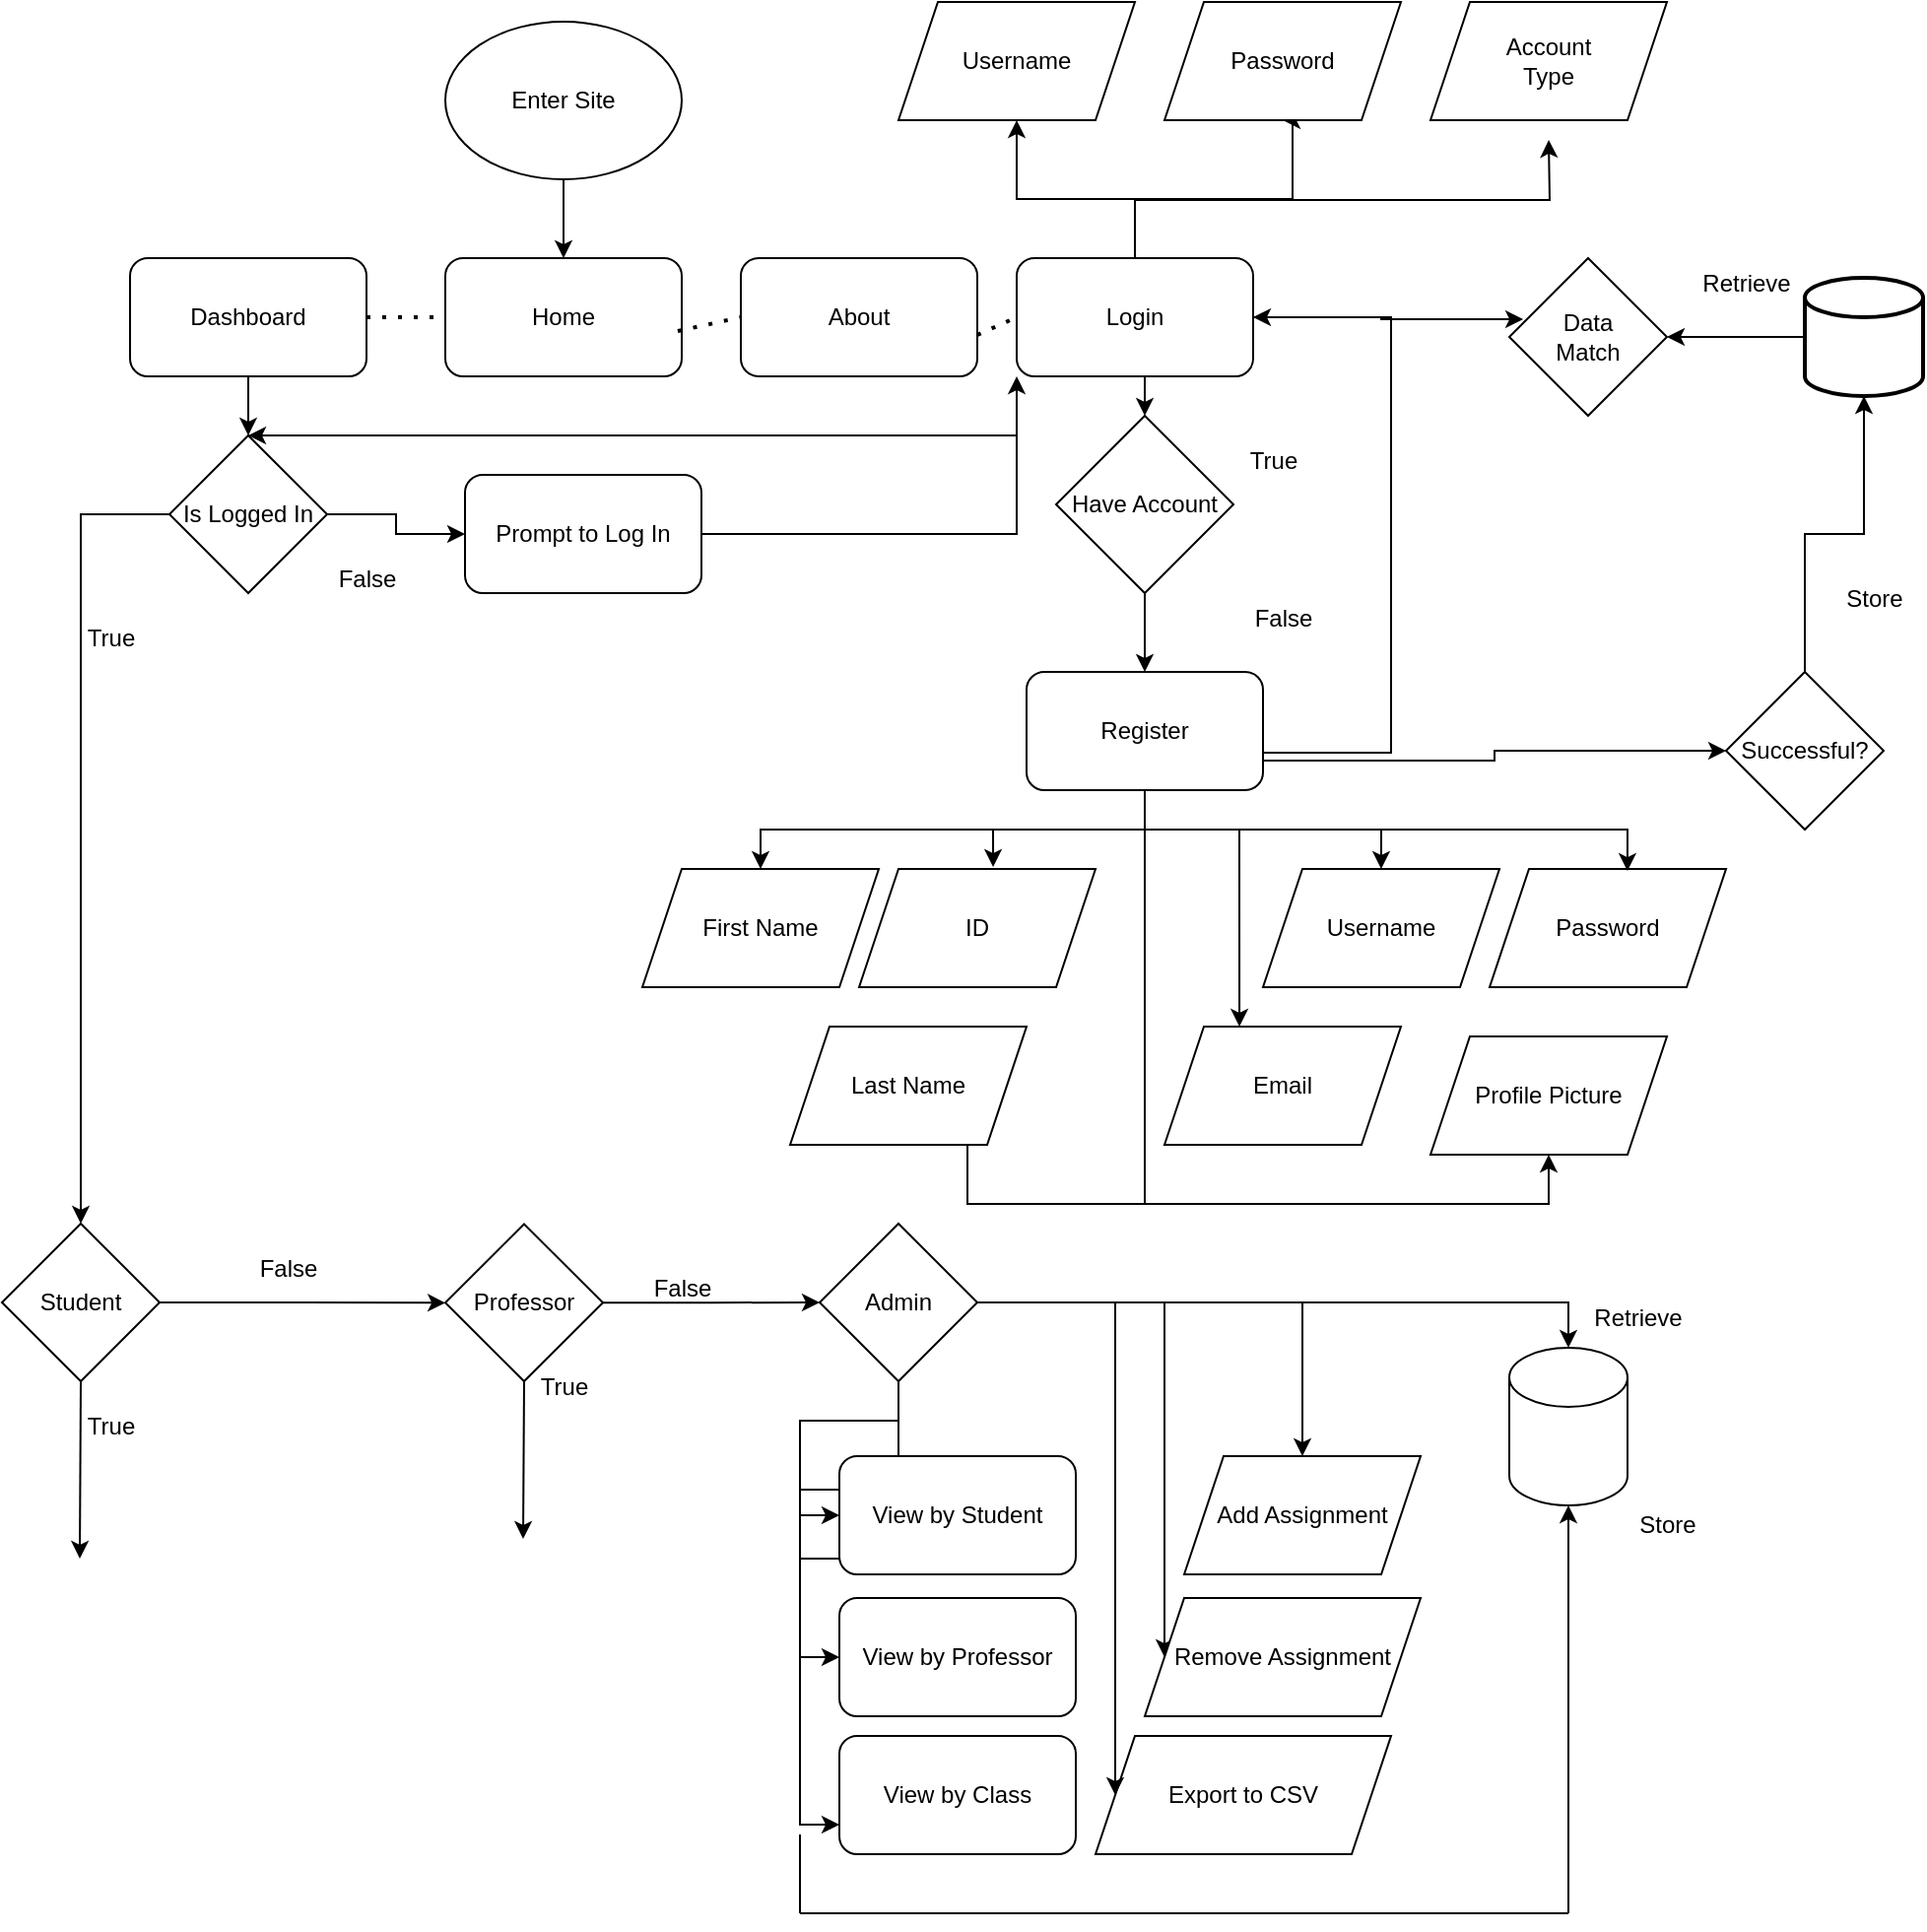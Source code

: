<mxfile version="24.2.0" type="github">
  <diagram id="C5RBs43oDa-KdzZeNtuy" name="Page-1">
    <mxGraphModel dx="1313" dy="721" grid="1" gridSize="10" guides="1" tooltips="1" connect="1" arrows="1" fold="1" page="1" pageScale="1" pageWidth="827" pageHeight="1169" math="0" shadow="0">
      <root>
        <mxCell id="WIyWlLk6GJQsqaUBKTNV-0" />
        <mxCell id="WIyWlLk6GJQsqaUBKTNV-1" parent="WIyWlLk6GJQsqaUBKTNV-0" />
        <mxCell id="vcfaOclVS4mGj2MfW7bT-15" style="edgeStyle=orthogonalEdgeStyle;rounded=0;orthogonalLoop=1;jettySize=auto;html=1;exitX=0.5;exitY=1;exitDx=0;exitDy=0;" edge="1" parent="WIyWlLk6GJQsqaUBKTNV-1" source="vcfaOclVS4mGj2MfW7bT-0" target="vcfaOclVS4mGj2MfW7bT-1">
          <mxGeometry relative="1" as="geometry" />
        </mxCell>
        <mxCell id="vcfaOclVS4mGj2MfW7bT-0" value="&lt;div&gt;Enter Site&lt;/div&gt;" style="ellipse;whiteSpace=wrap;html=1;" vertex="1" parent="WIyWlLk6GJQsqaUBKTNV-1">
          <mxGeometry x="250" y="70" width="120" height="80" as="geometry" />
        </mxCell>
        <mxCell id="vcfaOclVS4mGj2MfW7bT-1" value="&lt;div&gt;Home&lt;/div&gt;" style="rounded=1;whiteSpace=wrap;html=1;" vertex="1" parent="WIyWlLk6GJQsqaUBKTNV-1">
          <mxGeometry x="250" y="190" width="120" height="60" as="geometry" />
        </mxCell>
        <mxCell id="vcfaOclVS4mGj2MfW7bT-2" value="About" style="rounded=1;whiteSpace=wrap;html=1;" vertex="1" parent="WIyWlLk6GJQsqaUBKTNV-1">
          <mxGeometry x="400" y="190" width="120" height="60" as="geometry" />
        </mxCell>
        <mxCell id="vcfaOclVS4mGj2MfW7bT-7" style="edgeStyle=orthogonalEdgeStyle;rounded=0;orthogonalLoop=1;jettySize=auto;html=1;exitX=0.5;exitY=1;exitDx=0;exitDy=0;entryX=0.5;entryY=0;entryDx=0;entryDy=0;" edge="1" parent="WIyWlLk6GJQsqaUBKTNV-1" source="vcfaOclVS4mGj2MfW7bT-3" target="vcfaOclVS4mGj2MfW7bT-5">
          <mxGeometry relative="1" as="geometry" />
        </mxCell>
        <mxCell id="vcfaOclVS4mGj2MfW7bT-22" style="edgeStyle=orthogonalEdgeStyle;rounded=0;orthogonalLoop=1;jettySize=auto;html=1;exitX=0.5;exitY=0;exitDx=0;exitDy=0;" edge="1" parent="WIyWlLk6GJQsqaUBKTNV-1" source="vcfaOclVS4mGj2MfW7bT-3" target="vcfaOclVS4mGj2MfW7bT-20">
          <mxGeometry relative="1" as="geometry">
            <Array as="points">
              <mxPoint x="600" y="160" />
              <mxPoint x="540" y="160" />
            </Array>
          </mxGeometry>
        </mxCell>
        <mxCell id="vcfaOclVS4mGj2MfW7bT-23" style="edgeStyle=orthogonalEdgeStyle;rounded=0;orthogonalLoop=1;jettySize=auto;html=1;entryX=0.5;entryY=1;entryDx=0;entryDy=0;" edge="1" parent="WIyWlLk6GJQsqaUBKTNV-1" source="vcfaOclVS4mGj2MfW7bT-3" target="vcfaOclVS4mGj2MfW7bT-21">
          <mxGeometry relative="1" as="geometry">
            <Array as="points">
              <mxPoint x="600" y="160" />
              <mxPoint x="680" y="160" />
              <mxPoint x="680" y="120" />
            </Array>
          </mxGeometry>
        </mxCell>
        <mxCell id="vcfaOclVS4mGj2MfW7bT-25" style="edgeStyle=orthogonalEdgeStyle;rounded=0;orthogonalLoop=1;jettySize=auto;html=1;exitX=0.5;exitY=0;exitDx=0;exitDy=0;" edge="1" parent="WIyWlLk6GJQsqaUBKTNV-1" source="vcfaOclVS4mGj2MfW7bT-3">
          <mxGeometry relative="1" as="geometry">
            <mxPoint x="810" y="130" as="targetPoint" />
          </mxGeometry>
        </mxCell>
        <mxCell id="vcfaOclVS4mGj2MfW7bT-3" value="Login" style="rounded=1;whiteSpace=wrap;html=1;" vertex="1" parent="WIyWlLk6GJQsqaUBKTNV-1">
          <mxGeometry x="540" y="190" width="120" height="60" as="geometry" />
        </mxCell>
        <mxCell id="vcfaOclVS4mGj2MfW7bT-14" style="edgeStyle=orthogonalEdgeStyle;rounded=0;orthogonalLoop=1;jettySize=auto;html=1;exitX=1;exitY=0.5;exitDx=0;exitDy=0;" edge="1" parent="WIyWlLk6GJQsqaUBKTNV-1">
          <mxGeometry relative="1" as="geometry">
            <mxPoint x="660" y="220" as="targetPoint" />
            <mxPoint x="665" y="440" as="sourcePoint" />
            <Array as="points">
              <mxPoint x="665" y="441" />
              <mxPoint x="730" y="441" />
              <mxPoint x="730" y="220" />
            </Array>
          </mxGeometry>
        </mxCell>
        <mxCell id="vcfaOclVS4mGj2MfW7bT-38" style="edgeStyle=orthogonalEdgeStyle;rounded=0;orthogonalLoop=1;jettySize=auto;html=1;exitX=0.5;exitY=1;exitDx=0;exitDy=0;entryX=0.567;entryY=-0.017;entryDx=0;entryDy=0;entryPerimeter=0;" edge="1" parent="WIyWlLk6GJQsqaUBKTNV-1" source="vcfaOclVS4mGj2MfW7bT-4" target="vcfaOclVS4mGj2MfW7bT-26">
          <mxGeometry relative="1" as="geometry">
            <mxPoint x="530" y="490" as="targetPoint" />
          </mxGeometry>
        </mxCell>
        <mxCell id="vcfaOclVS4mGj2MfW7bT-39" style="edgeStyle=orthogonalEdgeStyle;rounded=0;orthogonalLoop=1;jettySize=auto;html=1;exitX=0.5;exitY=1;exitDx=0;exitDy=0;" edge="1" parent="WIyWlLk6GJQsqaUBKTNV-1" source="vcfaOclVS4mGj2MfW7bT-4" target="vcfaOclVS4mGj2MfW7bT-27">
          <mxGeometry relative="1" as="geometry" />
        </mxCell>
        <mxCell id="vcfaOclVS4mGj2MfW7bT-46" style="edgeStyle=orthogonalEdgeStyle;rounded=0;orthogonalLoop=1;jettySize=auto;html=1;exitX=0.5;exitY=1;exitDx=0;exitDy=0;entryX=0.5;entryY=0;entryDx=0;entryDy=0;" edge="1" parent="WIyWlLk6GJQsqaUBKTNV-1" source="vcfaOclVS4mGj2MfW7bT-4" target="vcfaOclVS4mGj2MfW7bT-28">
          <mxGeometry relative="1" as="geometry" />
        </mxCell>
        <mxCell id="vcfaOclVS4mGj2MfW7bT-47" style="edgeStyle=orthogonalEdgeStyle;rounded=0;orthogonalLoop=1;jettySize=auto;html=1;exitX=0.5;exitY=1;exitDx=0;exitDy=0;entryX=0.75;entryY=0;entryDx=0;entryDy=0;" edge="1" parent="WIyWlLk6GJQsqaUBKTNV-1" source="vcfaOclVS4mGj2MfW7bT-4" target="vcfaOclVS4mGj2MfW7bT-29">
          <mxGeometry relative="1" as="geometry">
            <Array as="points">
              <mxPoint x="605" y="670" />
              <mxPoint x="515" y="670" />
              <mxPoint x="515" y="585" />
            </Array>
          </mxGeometry>
        </mxCell>
        <mxCell id="vcfaOclVS4mGj2MfW7bT-49" style="edgeStyle=orthogonalEdgeStyle;rounded=0;orthogonalLoop=1;jettySize=auto;html=1;exitX=1;exitY=0.75;exitDx=0;exitDy=0;entryX=0;entryY=0.5;entryDx=0;entryDy=0;" edge="1" parent="WIyWlLk6GJQsqaUBKTNV-1" source="vcfaOclVS4mGj2MfW7bT-4" target="vcfaOclVS4mGj2MfW7bT-50">
          <mxGeometry relative="1" as="geometry">
            <mxPoint x="890" y="445" as="targetPoint" />
          </mxGeometry>
        </mxCell>
        <mxCell id="vcfaOclVS4mGj2MfW7bT-62" style="edgeStyle=orthogonalEdgeStyle;rounded=0;orthogonalLoop=1;jettySize=auto;html=1;exitX=0.5;exitY=1;exitDx=0;exitDy=0;entryX=0.5;entryY=1;entryDx=0;entryDy=0;" edge="1" parent="WIyWlLk6GJQsqaUBKTNV-1" source="vcfaOclVS4mGj2MfW7bT-4" target="vcfaOclVS4mGj2MfW7bT-52">
          <mxGeometry relative="1" as="geometry">
            <Array as="points">
              <mxPoint x="605" y="670" />
              <mxPoint x="810" y="670" />
            </Array>
          </mxGeometry>
        </mxCell>
        <mxCell id="vcfaOclVS4mGj2MfW7bT-4" value="&lt;div&gt;Register&lt;/div&gt;" style="rounded=1;whiteSpace=wrap;html=1;" vertex="1" parent="WIyWlLk6GJQsqaUBKTNV-1">
          <mxGeometry x="545" y="400" width="120" height="60" as="geometry" />
        </mxCell>
        <mxCell id="vcfaOclVS4mGj2MfW7bT-8" style="edgeStyle=orthogonalEdgeStyle;rounded=0;orthogonalLoop=1;jettySize=auto;html=1;exitX=0.5;exitY=1;exitDx=0;exitDy=0;" edge="1" parent="WIyWlLk6GJQsqaUBKTNV-1" source="vcfaOclVS4mGj2MfW7bT-5" target="vcfaOclVS4mGj2MfW7bT-4">
          <mxGeometry relative="1" as="geometry" />
        </mxCell>
        <mxCell id="vcfaOclVS4mGj2MfW7bT-5" value="Have Account" style="rhombus;whiteSpace=wrap;html=1;" vertex="1" parent="WIyWlLk6GJQsqaUBKTNV-1">
          <mxGeometry x="560" y="270" width="90" height="90" as="geometry" />
        </mxCell>
        <mxCell id="vcfaOclVS4mGj2MfW7bT-9" value="True" style="text;html=1;align=center;verticalAlign=middle;resizable=0;points=[];autosize=1;strokeColor=none;fillColor=none;" vertex="1" parent="WIyWlLk6GJQsqaUBKTNV-1">
          <mxGeometry x="645" y="278" width="50" height="30" as="geometry" />
        </mxCell>
        <mxCell id="vcfaOclVS4mGj2MfW7bT-10" value="&lt;div&gt;False&lt;/div&gt;&lt;div&gt;&lt;br&gt;&lt;/div&gt;" style="text;html=1;align=center;verticalAlign=middle;resizable=0;points=[];autosize=1;strokeColor=none;fillColor=none;" vertex="1" parent="WIyWlLk6GJQsqaUBKTNV-1">
          <mxGeometry x="650" y="360" width="50" height="40" as="geometry" />
        </mxCell>
        <mxCell id="vcfaOclVS4mGj2MfW7bT-16" value="" style="endArrow=none;dashed=1;html=1;dashPattern=1 3;strokeWidth=2;rounded=0;entryX=0;entryY=0.5;entryDx=0;entryDy=0;exitX=0.983;exitY=0.617;exitDx=0;exitDy=0;exitPerimeter=0;" edge="1" parent="WIyWlLk6GJQsqaUBKTNV-1" source="vcfaOclVS4mGj2MfW7bT-1" target="vcfaOclVS4mGj2MfW7bT-2">
          <mxGeometry width="50" height="50" relative="1" as="geometry">
            <mxPoint x="364" y="230" as="sourcePoint" />
            <mxPoint x="414" y="180" as="targetPoint" />
          </mxGeometry>
        </mxCell>
        <mxCell id="vcfaOclVS4mGj2MfW7bT-19" value="" style="endArrow=none;dashed=1;html=1;dashPattern=1 3;strokeWidth=2;rounded=0;exitX=1;exitY=0.65;exitDx=0;exitDy=0;exitPerimeter=0;entryX=0;entryY=0.5;entryDx=0;entryDy=0;" edge="1" parent="WIyWlLk6GJQsqaUBKTNV-1" source="vcfaOclVS4mGj2MfW7bT-2" target="vcfaOclVS4mGj2MfW7bT-3">
          <mxGeometry width="50" height="50" relative="1" as="geometry">
            <mxPoint x="500" y="260" as="sourcePoint" />
            <mxPoint x="550" y="210" as="targetPoint" />
          </mxGeometry>
        </mxCell>
        <mxCell id="vcfaOclVS4mGj2MfW7bT-20" value="Username" style="shape=parallelogram;perimeter=parallelogramPerimeter;whiteSpace=wrap;html=1;fixedSize=1;" vertex="1" parent="WIyWlLk6GJQsqaUBKTNV-1">
          <mxGeometry x="480" y="60" width="120" height="60" as="geometry" />
        </mxCell>
        <mxCell id="vcfaOclVS4mGj2MfW7bT-21" value="&lt;div&gt;Password&lt;/div&gt;" style="shape=parallelogram;perimeter=parallelogramPerimeter;whiteSpace=wrap;html=1;fixedSize=1;" vertex="1" parent="WIyWlLk6GJQsqaUBKTNV-1">
          <mxGeometry x="615" y="60" width="120" height="60" as="geometry" />
        </mxCell>
        <mxCell id="vcfaOclVS4mGj2MfW7bT-24" value="&lt;div&gt;Account&lt;/div&gt;&lt;div&gt;Type&lt;br&gt;&lt;/div&gt;" style="shape=parallelogram;perimeter=parallelogramPerimeter;whiteSpace=wrap;html=1;fixedSize=1;" vertex="1" parent="WIyWlLk6GJQsqaUBKTNV-1">
          <mxGeometry x="750" y="60" width="120" height="60" as="geometry" />
        </mxCell>
        <mxCell id="vcfaOclVS4mGj2MfW7bT-26" value="ID" style="shape=parallelogram;perimeter=parallelogramPerimeter;whiteSpace=wrap;html=1;fixedSize=1;" vertex="1" parent="WIyWlLk6GJQsqaUBKTNV-1">
          <mxGeometry x="460" y="500" width="120" height="60" as="geometry" />
        </mxCell>
        <mxCell id="vcfaOclVS4mGj2MfW7bT-27" value="Username" style="shape=parallelogram;perimeter=parallelogramPerimeter;whiteSpace=wrap;html=1;fixedSize=1;" vertex="1" parent="WIyWlLk6GJQsqaUBKTNV-1">
          <mxGeometry x="665" y="500" width="120" height="60" as="geometry" />
        </mxCell>
        <mxCell id="vcfaOclVS4mGj2MfW7bT-28" value="First Name" style="shape=parallelogram;perimeter=parallelogramPerimeter;whiteSpace=wrap;html=1;fixedSize=1;" vertex="1" parent="WIyWlLk6GJQsqaUBKTNV-1">
          <mxGeometry x="350" y="500" width="120" height="60" as="geometry" />
        </mxCell>
        <mxCell id="vcfaOclVS4mGj2MfW7bT-29" value="&lt;div&gt;Last Name&lt;/div&gt;" style="shape=parallelogram;perimeter=parallelogramPerimeter;whiteSpace=wrap;html=1;fixedSize=1;" vertex="1" parent="WIyWlLk6GJQsqaUBKTNV-1">
          <mxGeometry x="425" y="580" width="120" height="60" as="geometry" />
        </mxCell>
        <mxCell id="vcfaOclVS4mGj2MfW7bT-30" value="&lt;div&gt;Password&lt;/div&gt;" style="shape=parallelogram;perimeter=parallelogramPerimeter;whiteSpace=wrap;html=1;fixedSize=1;" vertex="1" parent="WIyWlLk6GJQsqaUBKTNV-1">
          <mxGeometry x="780" y="500" width="120" height="60" as="geometry" />
        </mxCell>
        <mxCell id="vcfaOclVS4mGj2MfW7bT-31" value="Email" style="shape=parallelogram;perimeter=parallelogramPerimeter;whiteSpace=wrap;html=1;fixedSize=1;" vertex="1" parent="WIyWlLk6GJQsqaUBKTNV-1">
          <mxGeometry x="615" y="580" width="120" height="60" as="geometry" />
        </mxCell>
        <mxCell id="vcfaOclVS4mGj2MfW7bT-35" style="edgeStyle=orthogonalEdgeStyle;rounded=0;orthogonalLoop=1;jettySize=auto;html=1;" edge="1" parent="WIyWlLk6GJQsqaUBKTNV-1" source="vcfaOclVS4mGj2MfW7bT-32" target="vcfaOclVS4mGj2MfW7bT-34">
          <mxGeometry relative="1" as="geometry" />
        </mxCell>
        <mxCell id="vcfaOclVS4mGj2MfW7bT-32" value="" style="strokeWidth=2;html=1;shape=mxgraph.flowchart.database;whiteSpace=wrap;" vertex="1" parent="WIyWlLk6GJQsqaUBKTNV-1">
          <mxGeometry x="940" y="200" width="60" height="60" as="geometry" />
        </mxCell>
        <mxCell id="vcfaOclVS4mGj2MfW7bT-34" value="&lt;div&gt;Data&lt;/div&gt;&lt;div&gt;Match&lt;br&gt;&lt;/div&gt;" style="rhombus;whiteSpace=wrap;html=1;" vertex="1" parent="WIyWlLk6GJQsqaUBKTNV-1">
          <mxGeometry x="790" y="190" width="80" height="80" as="geometry" />
        </mxCell>
        <mxCell id="vcfaOclVS4mGj2MfW7bT-36" style="edgeStyle=orthogonalEdgeStyle;rounded=0;orthogonalLoop=1;jettySize=auto;html=1;exitX=1;exitY=0.5;exitDx=0;exitDy=0;entryX=0.088;entryY=0.388;entryDx=0;entryDy=0;entryPerimeter=0;" edge="1" parent="WIyWlLk6GJQsqaUBKTNV-1" source="vcfaOclVS4mGj2MfW7bT-3" target="vcfaOclVS4mGj2MfW7bT-34">
          <mxGeometry relative="1" as="geometry" />
        </mxCell>
        <mxCell id="vcfaOclVS4mGj2MfW7bT-40" style="edgeStyle=orthogonalEdgeStyle;rounded=0;orthogonalLoop=1;jettySize=auto;html=1;exitX=0.5;exitY=1;exitDx=0;exitDy=0;entryX=0.583;entryY=0.017;entryDx=0;entryDy=0;entryPerimeter=0;" edge="1" parent="WIyWlLk6GJQsqaUBKTNV-1" source="vcfaOclVS4mGj2MfW7bT-4" target="vcfaOclVS4mGj2MfW7bT-30">
          <mxGeometry relative="1" as="geometry" />
        </mxCell>
        <mxCell id="vcfaOclVS4mGj2MfW7bT-48" style="edgeStyle=orthogonalEdgeStyle;rounded=0;orthogonalLoop=1;jettySize=auto;html=1;exitX=0.5;exitY=1;exitDx=0;exitDy=0;entryX=0.317;entryY=0;entryDx=0;entryDy=0;entryPerimeter=0;" edge="1" parent="WIyWlLk6GJQsqaUBKTNV-1" source="vcfaOclVS4mGj2MfW7bT-4" target="vcfaOclVS4mGj2MfW7bT-31">
          <mxGeometry relative="1" as="geometry">
            <Array as="points">
              <mxPoint x="605" y="480" />
              <mxPoint x="653" y="480" />
            </Array>
          </mxGeometry>
        </mxCell>
        <mxCell id="vcfaOclVS4mGj2MfW7bT-50" value="Successful?" style="rhombus;whiteSpace=wrap;html=1;" vertex="1" parent="WIyWlLk6GJQsqaUBKTNV-1">
          <mxGeometry x="900" y="400" width="80" height="80" as="geometry" />
        </mxCell>
        <mxCell id="vcfaOclVS4mGj2MfW7bT-51" style="edgeStyle=orthogonalEdgeStyle;rounded=0;orthogonalLoop=1;jettySize=auto;html=1;exitX=0.5;exitY=0;exitDx=0;exitDy=0;entryX=0.5;entryY=1;entryDx=0;entryDy=0;entryPerimeter=0;" edge="1" parent="WIyWlLk6GJQsqaUBKTNV-1" source="vcfaOclVS4mGj2MfW7bT-50" target="vcfaOclVS4mGj2MfW7bT-32">
          <mxGeometry relative="1" as="geometry" />
        </mxCell>
        <mxCell id="vcfaOclVS4mGj2MfW7bT-52" value="Profile Picture" style="shape=parallelogram;perimeter=parallelogramPerimeter;whiteSpace=wrap;html=1;fixedSize=1;" vertex="1" parent="WIyWlLk6GJQsqaUBKTNV-1">
          <mxGeometry x="750" y="585" width="120" height="60" as="geometry" />
        </mxCell>
        <mxCell id="vcfaOclVS4mGj2MfW7bT-57" style="edgeStyle=orthogonalEdgeStyle;rounded=0;orthogonalLoop=1;jettySize=auto;html=1;exitX=0.5;exitY=1;exitDx=0;exitDy=0;" edge="1" parent="WIyWlLk6GJQsqaUBKTNV-1" source="vcfaOclVS4mGj2MfW7bT-54" target="vcfaOclVS4mGj2MfW7bT-56">
          <mxGeometry relative="1" as="geometry" />
        </mxCell>
        <mxCell id="vcfaOclVS4mGj2MfW7bT-54" value="Dashboard" style="rounded=1;whiteSpace=wrap;html=1;" vertex="1" parent="WIyWlLk6GJQsqaUBKTNV-1">
          <mxGeometry x="90" y="190" width="120" height="60" as="geometry" />
        </mxCell>
        <mxCell id="vcfaOclVS4mGj2MfW7bT-55" value="" style="endArrow=none;dashed=1;html=1;dashPattern=1 3;strokeWidth=2;rounded=0;entryX=0;entryY=0.5;entryDx=0;entryDy=0;exitX=1;exitY=0.5;exitDx=0;exitDy=0;" edge="1" parent="WIyWlLk6GJQsqaUBKTNV-1" source="vcfaOclVS4mGj2MfW7bT-54" target="vcfaOclVS4mGj2MfW7bT-1">
          <mxGeometry width="50" height="50" relative="1" as="geometry">
            <mxPoint x="220" y="230" as="sourcePoint" />
            <mxPoint x="260" y="200" as="targetPoint" />
          </mxGeometry>
        </mxCell>
        <mxCell id="vcfaOclVS4mGj2MfW7bT-58" style="edgeStyle=orthogonalEdgeStyle;rounded=0;orthogonalLoop=1;jettySize=auto;html=1;exitX=0;exitY=0.5;exitDx=0;exitDy=0;entryX=0.5;entryY=0;entryDx=0;entryDy=0;" edge="1" parent="WIyWlLk6GJQsqaUBKTNV-1" source="vcfaOclVS4mGj2MfW7bT-56" target="vcfaOclVS4mGj2MfW7bT-71">
          <mxGeometry relative="1" as="geometry">
            <mxPoint x="60" y="690" as="targetPoint" />
          </mxGeometry>
        </mxCell>
        <mxCell id="vcfaOclVS4mGj2MfW7bT-59" style="edgeStyle=orthogonalEdgeStyle;rounded=0;orthogonalLoop=1;jettySize=auto;html=1;exitX=1;exitY=0.5;exitDx=0;exitDy=0;" edge="1" parent="WIyWlLk6GJQsqaUBKTNV-1" source="vcfaOclVS4mGj2MfW7bT-56" target="vcfaOclVS4mGj2MfW7bT-60">
          <mxGeometry relative="1" as="geometry">
            <mxPoint x="250" y="440" as="targetPoint" />
          </mxGeometry>
        </mxCell>
        <mxCell id="vcfaOclVS4mGj2MfW7bT-56" value="Is Logged In" style="rhombus;whiteSpace=wrap;html=1;" vertex="1" parent="WIyWlLk6GJQsqaUBKTNV-1">
          <mxGeometry x="110" y="280" width="80" height="80" as="geometry" />
        </mxCell>
        <mxCell id="vcfaOclVS4mGj2MfW7bT-65" style="edgeStyle=orthogonalEdgeStyle;rounded=0;orthogonalLoop=1;jettySize=auto;html=1;exitX=1;exitY=0.5;exitDx=0;exitDy=0;entryX=0;entryY=1;entryDx=0;entryDy=0;" edge="1" parent="WIyWlLk6GJQsqaUBKTNV-1" source="vcfaOclVS4mGj2MfW7bT-60" target="vcfaOclVS4mGj2MfW7bT-3">
          <mxGeometry relative="1" as="geometry" />
        </mxCell>
        <mxCell id="vcfaOclVS4mGj2MfW7bT-60" value="Prompt to Log In" style="rounded=1;whiteSpace=wrap;html=1;" vertex="1" parent="WIyWlLk6GJQsqaUBKTNV-1">
          <mxGeometry x="260" y="300" width="120" height="60" as="geometry" />
        </mxCell>
        <mxCell id="vcfaOclVS4mGj2MfW7bT-63" value="Store" style="text;html=1;align=center;verticalAlign=middle;resizable=0;points=[];autosize=1;strokeColor=none;fillColor=none;" vertex="1" parent="WIyWlLk6GJQsqaUBKTNV-1">
          <mxGeometry x="950" y="348" width="50" height="30" as="geometry" />
        </mxCell>
        <mxCell id="vcfaOclVS4mGj2MfW7bT-64" value="Retrieve" style="text;html=1;align=center;verticalAlign=middle;resizable=0;points=[];autosize=1;strokeColor=none;fillColor=none;" vertex="1" parent="WIyWlLk6GJQsqaUBKTNV-1">
          <mxGeometry x="875" y="188" width="70" height="30" as="geometry" />
        </mxCell>
        <mxCell id="vcfaOclVS4mGj2MfW7bT-66" value="" style="endArrow=classic;html=1;rounded=0;entryX=0.5;entryY=0;entryDx=0;entryDy=0;" edge="1" parent="WIyWlLk6GJQsqaUBKTNV-1" target="vcfaOclVS4mGj2MfW7bT-56">
          <mxGeometry width="50" height="50" relative="1" as="geometry">
            <mxPoint x="540" y="280" as="sourcePoint" />
            <mxPoint x="440" y="270" as="targetPoint" />
          </mxGeometry>
        </mxCell>
        <mxCell id="vcfaOclVS4mGj2MfW7bT-67" value="False" style="text;html=1;align=center;verticalAlign=middle;resizable=0;points=[];autosize=1;strokeColor=none;fillColor=none;" vertex="1" parent="WIyWlLk6GJQsqaUBKTNV-1">
          <mxGeometry x="185" y="338" width="50" height="30" as="geometry" />
        </mxCell>
        <mxCell id="vcfaOclVS4mGj2MfW7bT-68" value="True" style="text;html=1;align=center;verticalAlign=middle;resizable=0;points=[];autosize=1;strokeColor=none;fillColor=none;" vertex="1" parent="WIyWlLk6GJQsqaUBKTNV-1">
          <mxGeometry x="55" y="368" width="50" height="30" as="geometry" />
        </mxCell>
        <mxCell id="vcfaOclVS4mGj2MfW7bT-70" value="" style="shape=cylinder3;whiteSpace=wrap;html=1;boundedLbl=1;backgroundOutline=1;size=15;" vertex="1" parent="WIyWlLk6GJQsqaUBKTNV-1">
          <mxGeometry x="790" y="743" width="60" height="80" as="geometry" />
        </mxCell>
        <mxCell id="vcfaOclVS4mGj2MfW7bT-72" style="edgeStyle=orthogonalEdgeStyle;rounded=0;orthogonalLoop=1;jettySize=auto;html=1;exitX=0.5;exitY=1;exitDx=0;exitDy=0;" edge="1" parent="WIyWlLk6GJQsqaUBKTNV-1" source="vcfaOclVS4mGj2MfW7bT-71">
          <mxGeometry relative="1" as="geometry">
            <mxPoint x="64.5" y="850.0" as="targetPoint" />
          </mxGeometry>
        </mxCell>
        <mxCell id="vcfaOclVS4mGj2MfW7bT-73" style="edgeStyle=orthogonalEdgeStyle;rounded=0;orthogonalLoop=1;jettySize=auto;html=1;exitX=1;exitY=0.5;exitDx=0;exitDy=0;" edge="1" parent="WIyWlLk6GJQsqaUBKTNV-1" source="vcfaOclVS4mGj2MfW7bT-71" target="vcfaOclVS4mGj2MfW7bT-74">
          <mxGeometry relative="1" as="geometry">
            <mxPoint x="290" y="720.25" as="targetPoint" />
          </mxGeometry>
        </mxCell>
        <mxCell id="vcfaOclVS4mGj2MfW7bT-71" value="Student" style="rhombus;whiteSpace=wrap;html=1;" vertex="1" parent="WIyWlLk6GJQsqaUBKTNV-1">
          <mxGeometry x="25" y="680" width="80" height="80" as="geometry" />
        </mxCell>
        <mxCell id="vcfaOclVS4mGj2MfW7bT-77" style="edgeStyle=orthogonalEdgeStyle;rounded=0;orthogonalLoop=1;jettySize=auto;html=1;exitX=0.5;exitY=1;exitDx=0;exitDy=0;" edge="1" parent="WIyWlLk6GJQsqaUBKTNV-1" source="vcfaOclVS4mGj2MfW7bT-74">
          <mxGeometry relative="1" as="geometry">
            <mxPoint x="289.5" y="840.0" as="targetPoint" />
          </mxGeometry>
        </mxCell>
        <mxCell id="vcfaOclVS4mGj2MfW7bT-79" style="edgeStyle=orthogonalEdgeStyle;rounded=0;orthogonalLoop=1;jettySize=auto;html=1;exitX=1;exitY=0.5;exitDx=0;exitDy=0;entryX=0;entryY=0.5;entryDx=0;entryDy=0;" edge="1" parent="WIyWlLk6GJQsqaUBKTNV-1" source="vcfaOclVS4mGj2MfW7bT-74" target="vcfaOclVS4mGj2MfW7bT-80">
          <mxGeometry relative="1" as="geometry">
            <mxPoint x="450" y="720.25" as="targetPoint" />
          </mxGeometry>
        </mxCell>
        <mxCell id="vcfaOclVS4mGj2MfW7bT-74" value="&lt;div&gt;Professor&lt;/div&gt;" style="rhombus;whiteSpace=wrap;html=1;" vertex="1" parent="WIyWlLk6GJQsqaUBKTNV-1">
          <mxGeometry x="250" y="680.25" width="80" height="79.75" as="geometry" />
        </mxCell>
        <mxCell id="vcfaOclVS4mGj2MfW7bT-75" value="True" style="text;html=1;align=center;verticalAlign=middle;resizable=0;points=[];autosize=1;strokeColor=none;fillColor=none;" vertex="1" parent="WIyWlLk6GJQsqaUBKTNV-1">
          <mxGeometry x="55" y="768" width="50" height="30" as="geometry" />
        </mxCell>
        <mxCell id="vcfaOclVS4mGj2MfW7bT-76" value="False" style="text;html=1;align=center;verticalAlign=middle;resizable=0;points=[];autosize=1;strokeColor=none;fillColor=none;" vertex="1" parent="WIyWlLk6GJQsqaUBKTNV-1">
          <mxGeometry x="145" y="688" width="50" height="30" as="geometry" />
        </mxCell>
        <mxCell id="vcfaOclVS4mGj2MfW7bT-78" value="True" style="text;html=1;align=center;verticalAlign=middle;resizable=0;points=[];autosize=1;strokeColor=none;fillColor=none;" vertex="1" parent="WIyWlLk6GJQsqaUBKTNV-1">
          <mxGeometry x="285" y="748" width="50" height="30" as="geometry" />
        </mxCell>
        <mxCell id="vcfaOclVS4mGj2MfW7bT-89" style="edgeStyle=orthogonalEdgeStyle;rounded=0;orthogonalLoop=1;jettySize=auto;html=1;exitX=0.5;exitY=1;exitDx=0;exitDy=0;entryX=0;entryY=0.5;entryDx=0;entryDy=0;" edge="1" parent="WIyWlLk6GJQsqaUBKTNV-1" source="vcfaOclVS4mGj2MfW7bT-80" target="vcfaOclVS4mGj2MfW7bT-83">
          <mxGeometry relative="1" as="geometry" />
        </mxCell>
        <mxCell id="vcfaOclVS4mGj2MfW7bT-90" style="edgeStyle=orthogonalEdgeStyle;rounded=0;orthogonalLoop=1;jettySize=auto;html=1;exitX=0.5;exitY=1;exitDx=0;exitDy=0;entryX=0;entryY=0.5;entryDx=0;entryDy=0;" edge="1" parent="WIyWlLk6GJQsqaUBKTNV-1" source="vcfaOclVS4mGj2MfW7bT-80" target="vcfaOclVS4mGj2MfW7bT-84">
          <mxGeometry relative="1" as="geometry" />
        </mxCell>
        <mxCell id="vcfaOclVS4mGj2MfW7bT-91" style="edgeStyle=orthogonalEdgeStyle;rounded=0;orthogonalLoop=1;jettySize=auto;html=1;exitX=0.5;exitY=1;exitDx=0;exitDy=0;entryX=0;entryY=0.75;entryDx=0;entryDy=0;" edge="1" parent="WIyWlLk6GJQsqaUBKTNV-1" source="vcfaOclVS4mGj2MfW7bT-80" target="vcfaOclVS4mGj2MfW7bT-85">
          <mxGeometry relative="1" as="geometry" />
        </mxCell>
        <mxCell id="vcfaOclVS4mGj2MfW7bT-92" style="edgeStyle=orthogonalEdgeStyle;rounded=0;orthogonalLoop=1;jettySize=auto;html=1;exitX=1;exitY=0.5;exitDx=0;exitDy=0;" edge="1" parent="WIyWlLk6GJQsqaUBKTNV-1" source="vcfaOclVS4mGj2MfW7bT-80" target="vcfaOclVS4mGj2MfW7bT-86">
          <mxGeometry relative="1" as="geometry" />
        </mxCell>
        <mxCell id="vcfaOclVS4mGj2MfW7bT-93" style="edgeStyle=orthogonalEdgeStyle;rounded=0;orthogonalLoop=1;jettySize=auto;html=1;exitX=1;exitY=0.5;exitDx=0;exitDy=0;entryX=0;entryY=0.5;entryDx=0;entryDy=0;" edge="1" parent="WIyWlLk6GJQsqaUBKTNV-1" source="vcfaOclVS4mGj2MfW7bT-80" target="vcfaOclVS4mGj2MfW7bT-87">
          <mxGeometry relative="1" as="geometry" />
        </mxCell>
        <mxCell id="vcfaOclVS4mGj2MfW7bT-80" value="Admin" style="rhombus;whiteSpace=wrap;html=1;" vertex="1" parent="WIyWlLk6GJQsqaUBKTNV-1">
          <mxGeometry x="440" y="680" width="80" height="80" as="geometry" />
        </mxCell>
        <mxCell id="vcfaOclVS4mGj2MfW7bT-82" value="False" style="text;html=1;align=center;verticalAlign=middle;resizable=0;points=[];autosize=1;strokeColor=none;fillColor=none;" vertex="1" parent="WIyWlLk6GJQsqaUBKTNV-1">
          <mxGeometry x="345" y="698" width="50" height="30" as="geometry" />
        </mxCell>
        <mxCell id="vcfaOclVS4mGj2MfW7bT-83" value="View by Student" style="rounded=1;whiteSpace=wrap;html=1;" vertex="1" parent="WIyWlLk6GJQsqaUBKTNV-1">
          <mxGeometry x="450" y="798" width="120" height="60" as="geometry" />
        </mxCell>
        <mxCell id="vcfaOclVS4mGj2MfW7bT-84" value="View by Professor" style="rounded=1;whiteSpace=wrap;html=1;" vertex="1" parent="WIyWlLk6GJQsqaUBKTNV-1">
          <mxGeometry x="450" y="870" width="120" height="60" as="geometry" />
        </mxCell>
        <mxCell id="vcfaOclVS4mGj2MfW7bT-85" value="View by Class" style="rounded=1;whiteSpace=wrap;html=1;" vertex="1" parent="WIyWlLk6GJQsqaUBKTNV-1">
          <mxGeometry x="450" y="940" width="120" height="60" as="geometry" />
        </mxCell>
        <mxCell id="vcfaOclVS4mGj2MfW7bT-86" value="Add Assignment" style="shape=parallelogram;perimeter=parallelogramPerimeter;whiteSpace=wrap;html=1;fixedSize=1;" vertex="1" parent="WIyWlLk6GJQsqaUBKTNV-1">
          <mxGeometry x="625" y="798" width="120" height="60" as="geometry" />
        </mxCell>
        <mxCell id="vcfaOclVS4mGj2MfW7bT-87" value="Remove Assignment" style="shape=parallelogram;perimeter=parallelogramPerimeter;whiteSpace=wrap;html=1;fixedSize=1;" vertex="1" parent="WIyWlLk6GJQsqaUBKTNV-1">
          <mxGeometry x="605" y="870" width="140" height="60" as="geometry" />
        </mxCell>
        <mxCell id="vcfaOclVS4mGj2MfW7bT-88" value="Export to CSV" style="shape=parallelogram;perimeter=parallelogramPerimeter;whiteSpace=wrap;html=1;fixedSize=1;" vertex="1" parent="WIyWlLk6GJQsqaUBKTNV-1">
          <mxGeometry x="580" y="940" width="150" height="60" as="geometry" />
        </mxCell>
        <mxCell id="vcfaOclVS4mGj2MfW7bT-94" style="edgeStyle=orthogonalEdgeStyle;rounded=0;orthogonalLoop=1;jettySize=auto;html=1;exitX=1;exitY=0.5;exitDx=0;exitDy=0;entryX=0;entryY=0.5;entryDx=0;entryDy=0;" edge="1" parent="WIyWlLk6GJQsqaUBKTNV-1" source="vcfaOclVS4mGj2MfW7bT-80" target="vcfaOclVS4mGj2MfW7bT-88">
          <mxGeometry relative="1" as="geometry" />
        </mxCell>
        <mxCell id="vcfaOclVS4mGj2MfW7bT-95" style="edgeStyle=orthogonalEdgeStyle;rounded=0;orthogonalLoop=1;jettySize=auto;html=1;entryX=0.5;entryY=0;entryDx=0;entryDy=0;entryPerimeter=0;" edge="1" parent="WIyWlLk6GJQsqaUBKTNV-1" source="vcfaOclVS4mGj2MfW7bT-80" target="vcfaOclVS4mGj2MfW7bT-70">
          <mxGeometry relative="1" as="geometry" />
        </mxCell>
        <mxCell id="vcfaOclVS4mGj2MfW7bT-97" value="" style="endArrow=classic;html=1;rounded=0;entryX=0.5;entryY=1;entryDx=0;entryDy=0;entryPerimeter=0;" edge="1" parent="WIyWlLk6GJQsqaUBKTNV-1" target="vcfaOclVS4mGj2MfW7bT-70">
          <mxGeometry width="50" height="50" relative="1" as="geometry">
            <mxPoint x="820" y="1030" as="sourcePoint" />
            <mxPoint x="830" y="840" as="targetPoint" />
          </mxGeometry>
        </mxCell>
        <mxCell id="vcfaOclVS4mGj2MfW7bT-98" value="" style="endArrow=none;html=1;rounded=0;" edge="1" parent="WIyWlLk6GJQsqaUBKTNV-1">
          <mxGeometry width="50" height="50" relative="1" as="geometry">
            <mxPoint x="430" y="1030" as="sourcePoint" />
            <mxPoint x="820" y="1030" as="targetPoint" />
          </mxGeometry>
        </mxCell>
        <mxCell id="vcfaOclVS4mGj2MfW7bT-99" value="" style="endArrow=none;html=1;rounded=0;" edge="1" parent="WIyWlLk6GJQsqaUBKTNV-1">
          <mxGeometry width="50" height="50" relative="1" as="geometry">
            <mxPoint x="430" y="1030" as="sourcePoint" />
            <mxPoint x="430" y="990" as="targetPoint" />
          </mxGeometry>
        </mxCell>
        <mxCell id="vcfaOclVS4mGj2MfW7bT-100" value="Store" style="text;html=1;align=center;verticalAlign=middle;resizable=0;points=[];autosize=1;strokeColor=none;fillColor=none;" vertex="1" parent="WIyWlLk6GJQsqaUBKTNV-1">
          <mxGeometry x="845" y="818" width="50" height="30" as="geometry" />
        </mxCell>
        <mxCell id="vcfaOclVS4mGj2MfW7bT-101" value="Retrieve" style="text;html=1;align=center;verticalAlign=middle;resizable=0;points=[];autosize=1;strokeColor=none;fillColor=none;" vertex="1" parent="WIyWlLk6GJQsqaUBKTNV-1">
          <mxGeometry x="820" y="713" width="70" height="30" as="geometry" />
        </mxCell>
      </root>
    </mxGraphModel>
  </diagram>
</mxfile>
